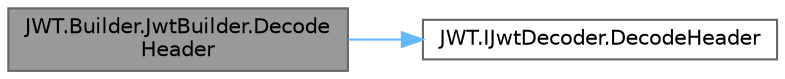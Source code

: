 digraph "JWT.Builder.JwtBuilder.DecodeHeader"
{
 // LATEX_PDF_SIZE
  bgcolor="transparent";
  edge [fontname=Helvetica,fontsize=10,labelfontname=Helvetica,labelfontsize=10];
  node [fontname=Helvetica,fontsize=10,shape=box,height=0.2,width=0.4];
  rankdir="LR";
  Node1 [id="Node000001",label="JWT.Builder.JwtBuilder.Decode\lHeader",height=0.2,width=0.4,color="gray40", fillcolor="grey60", style="filled", fontcolor="black",tooltip="Given a JWT, decodes it and return the header."];
  Node1 -> Node2 [id="edge2_Node000001_Node000002",color="steelblue1",style="solid",tooltip=" "];
  Node2 [id="Node000002",label="JWT.IJwtDecoder.DecodeHeader",height=0.2,width=0.4,color="grey40", fillcolor="white", style="filled",URL="$interface_j_w_t_1_1_i_jwt_decoder.html#ace2a937b6e306e573691765a734ea422",tooltip="Given a JWT, decodes it and return the header."];
}
